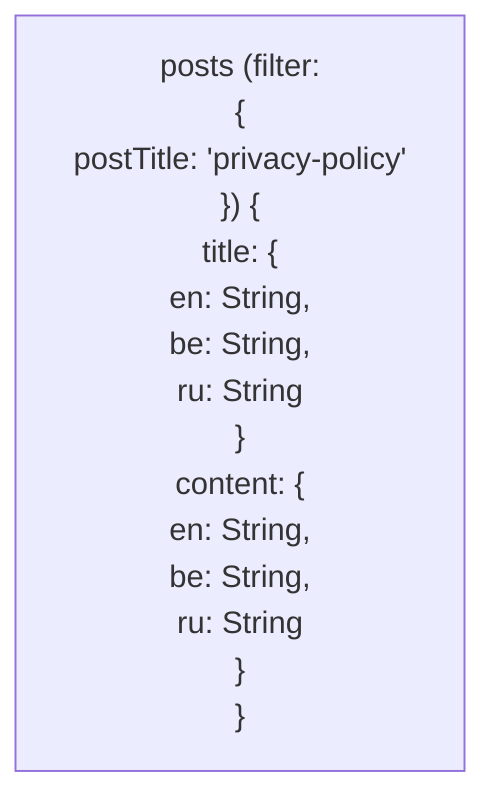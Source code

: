 flowchart TB
    query_faq_posts["
    posts (filter:
    {
    postTitle: 'privacy-policy'
    }) {
    title: {
        en: String,
        be: String,
        ru: String
    }
    content: {
        en: String,
        be: String,
        ru: String    
    }
    }
    "]:::query